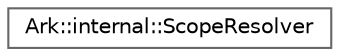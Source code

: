 digraph "Graphical Class Hierarchy"
{
 // INTERACTIVE_SVG=YES
 // LATEX_PDF_SIZE
  bgcolor="transparent";
  edge [fontname=Helvetica,fontsize=10,labelfontname=Helvetica,labelfontsize=10];
  node [fontname=Helvetica,fontsize=10,shape=box,height=0.2,width=0.4];
  rankdir="LR";
  Node0 [id="Node000000",label="Ark::internal::ScopeResolver",height=0.2,width=0.4,color="grey40", fillcolor="white", style="filled",URL="$dd/d92/classArk_1_1internal_1_1ScopeResolver.html",tooltip=" "];
}
